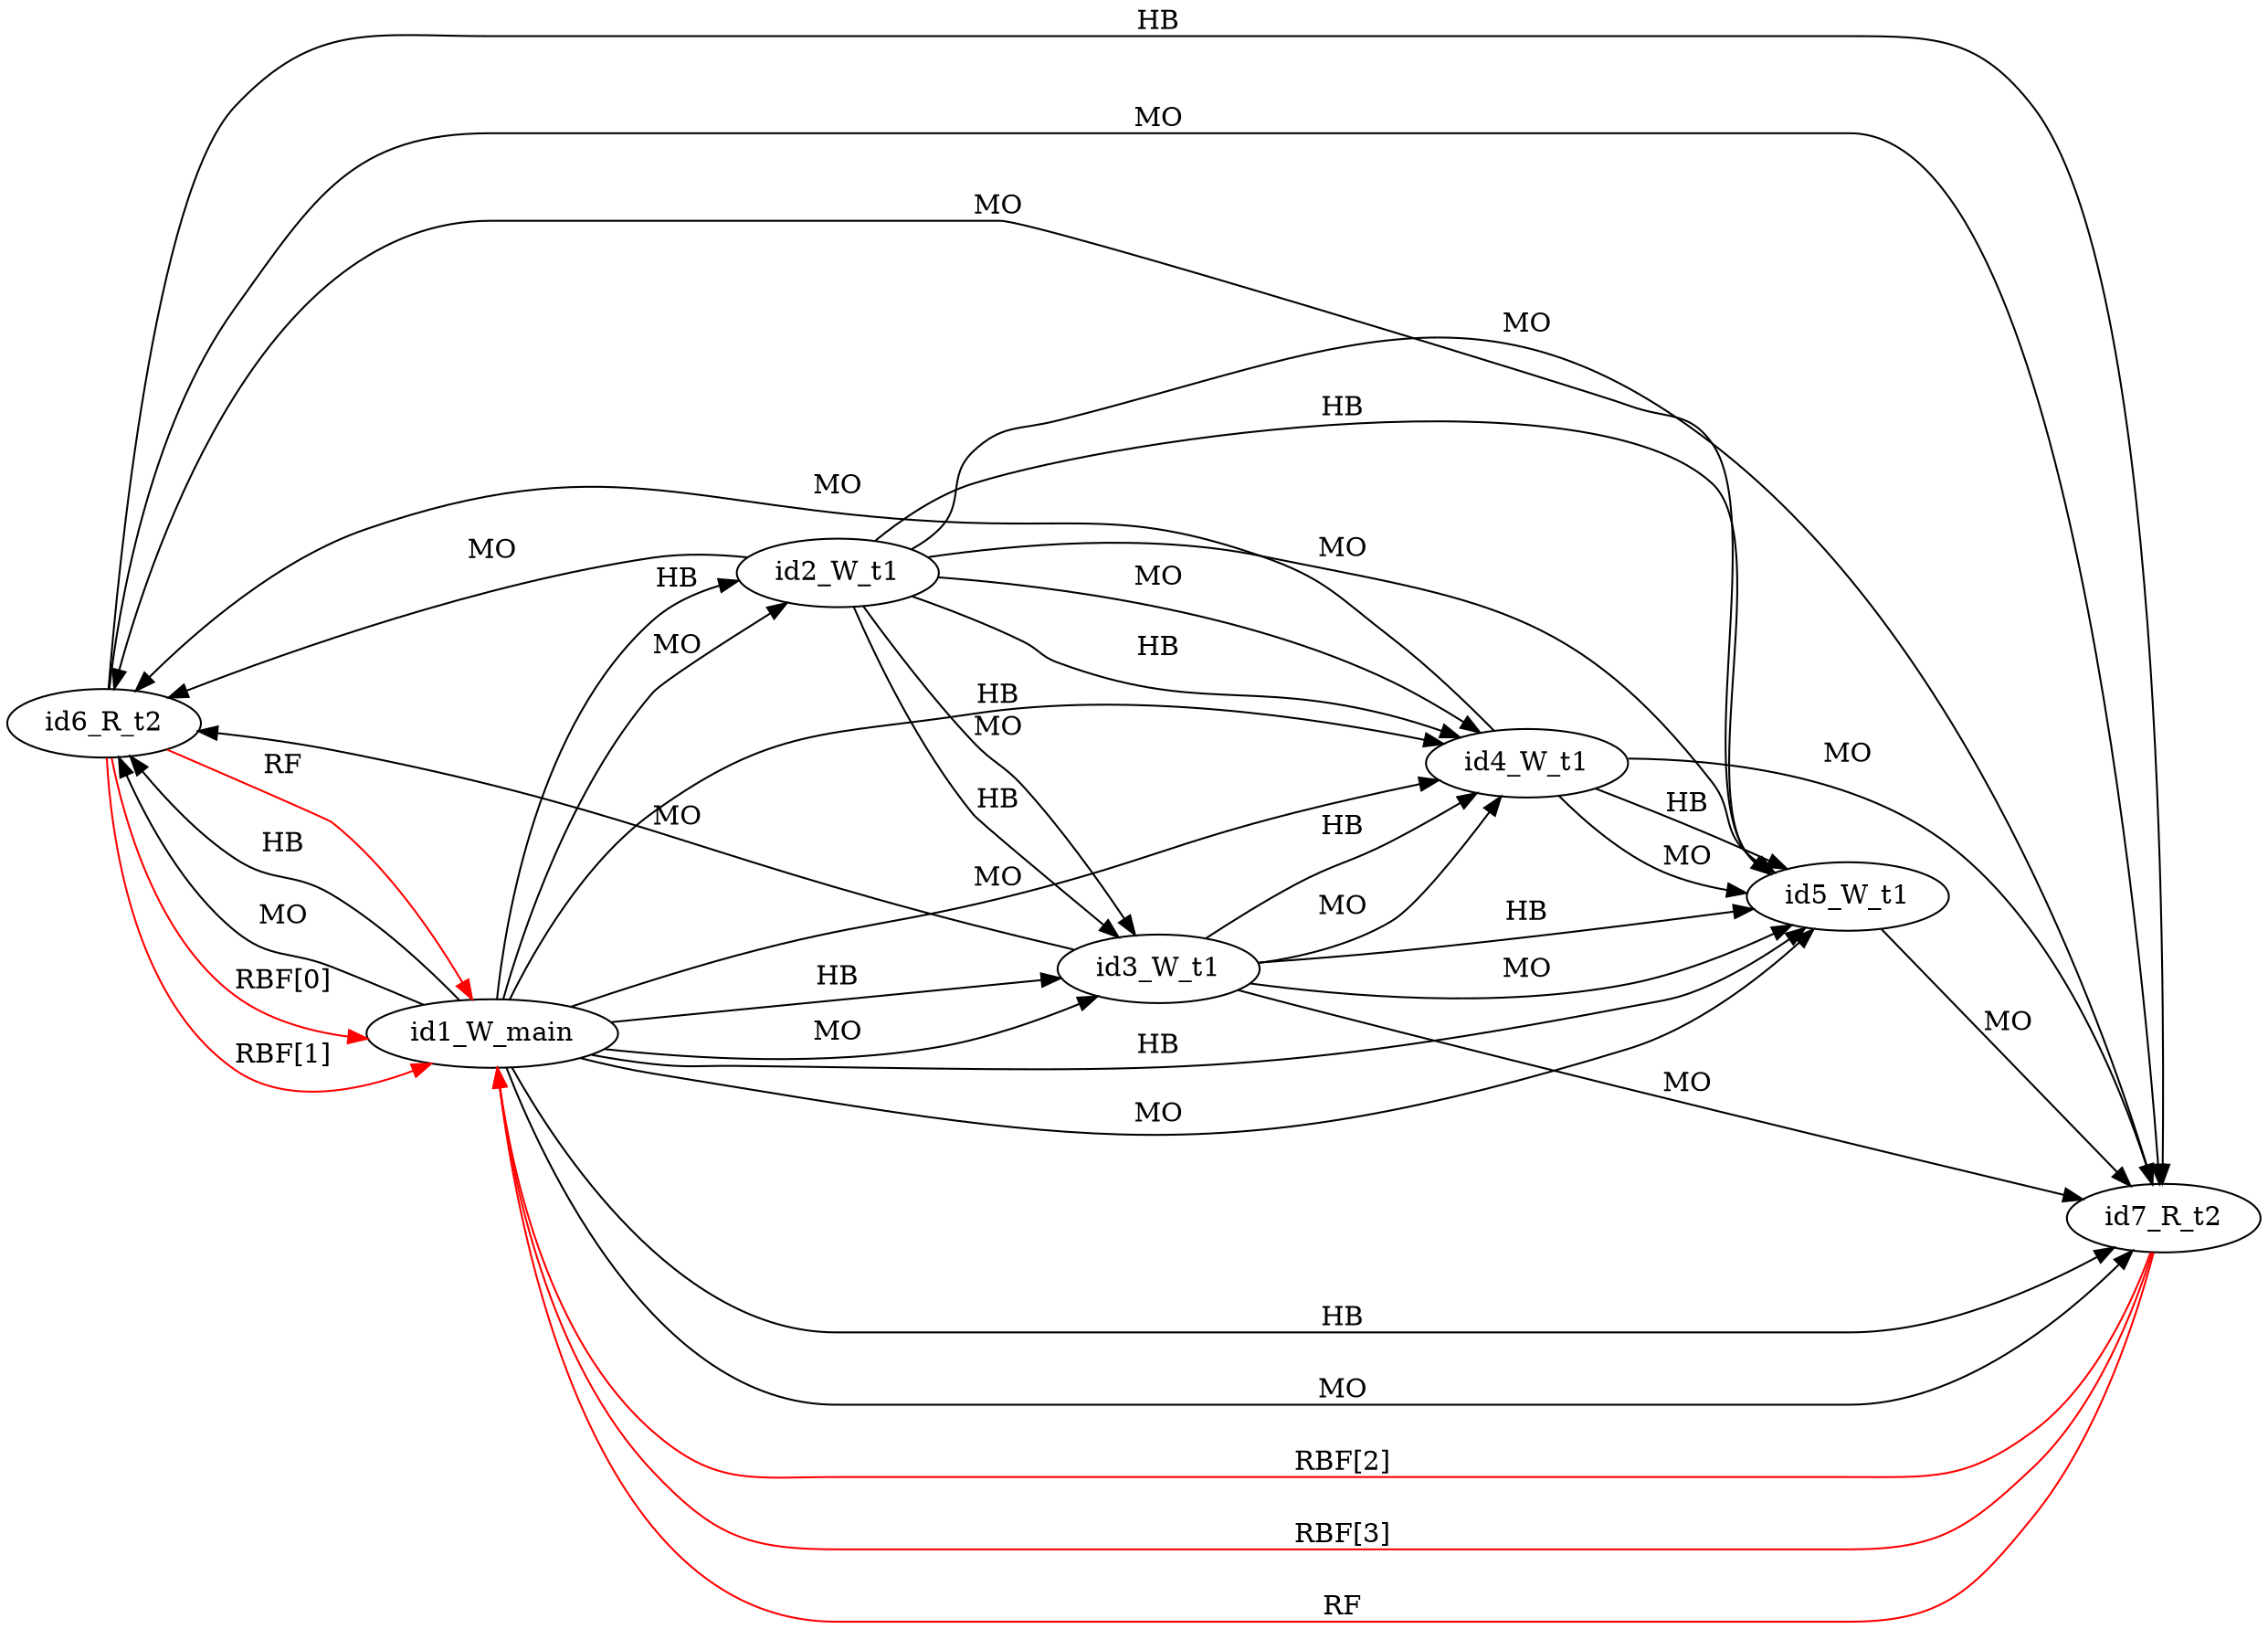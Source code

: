 digraph memory_model {
rankdir=LR;
id6_R_t2 -> id1_W_main [label = "RBF[0]", color="red"];
id6_R_t2 -> id1_W_main [label = "RBF[1]", color="red"];
id7_R_t2 -> id1_W_main [label = "RBF[2]", color="red"];
id7_R_t2 -> id1_W_main [label = "RBF[3]", color="red"];
id6_R_t2 -> id1_W_main [label = "RF", color="red"];
id7_R_t2 -> id1_W_main [label = "RF", color="red"];
id2_W_t1 -> id3_W_t1 [label = "HB", color="black"];
id2_W_t1 -> id4_W_t1 [label = "HB", color="black"];
id2_W_t1 -> id5_W_t1 [label = "HB", color="black"];
id3_W_t1 -> id4_W_t1 [label = "HB", color="black"];
id3_W_t1 -> id5_W_t1 [label = "HB", color="black"];
id4_W_t1 -> id5_W_t1 [label = "HB", color="black"];
id6_R_t2 -> id7_R_t2 [label = "HB", color="black"];
id1_W_main -> id2_W_t1 [label = "HB", color="black"];
id1_W_main -> id3_W_t1 [label = "HB", color="black"];
id1_W_main -> id4_W_t1 [label = "HB", color="black"];
id1_W_main -> id5_W_t1 [label = "HB", color="black"];
id1_W_main -> id6_R_t2 [label = "HB", color="black"];
id1_W_main -> id7_R_t2 [label = "HB", color="black"];
id2_W_t1 -> id3_W_t1 [label = "MO", color="black"];
id2_W_t1 -> id4_W_t1 [label = "MO", color="black"];
id2_W_t1 -> id5_W_t1 [label = "MO", color="black"];
id3_W_t1 -> id4_W_t1 [label = "MO", color="black"];
id3_W_t1 -> id5_W_t1 [label = "MO", color="black"];
id4_W_t1 -> id5_W_t1 [label = "MO", color="black"];
id6_R_t2 -> id7_R_t2 [label = "MO", color="black"];
id1_W_main -> id2_W_t1 [label = "MO", color="black"];
id1_W_main -> id3_W_t1 [label = "MO", color="black"];
id1_W_main -> id4_W_t1 [label = "MO", color="black"];
id1_W_main -> id5_W_t1 [label = "MO", color="black"];
id1_W_main -> id6_R_t2 [label = "MO", color="black"];
id1_W_main -> id7_R_t2 [label = "MO", color="black"];
id2_W_t1 -> id6_R_t2 [label = "MO", color="black"];
id2_W_t1 -> id7_R_t2 [label = "MO", color="black"];
id3_W_t1 -> id6_R_t2 [label = "MO", color="black"];
id3_W_t1 -> id7_R_t2 [label = "MO", color="black"];
id4_W_t1 -> id6_R_t2 [label = "MO", color="black"];
id4_W_t1 -> id7_R_t2 [label = "MO", color="black"];
id5_W_t1 -> id6_R_t2 [label = "MO", color="black"];
id5_W_t1 -> id7_R_t2 [label = "MO", color="black"];
}